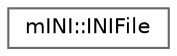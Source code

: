 digraph "Graphical Class Hierarchy"
{
 // LATEX_PDF_SIZE
  bgcolor="transparent";
  edge [fontname=Helvetica,fontsize=10,labelfontname=Helvetica,labelfontsize=10];
  node [fontname=Helvetica,fontsize=10,shape=box,height=0.2,width=0.4];
  rankdir="LR";
  Node0 [id="Node000000",label="mINI::INIFile",height=0.2,width=0.4,color="grey40", fillcolor="white", style="filled",URL="$classm_i_n_i_1_1_i_n_i_file.html",tooltip=" "];
}
